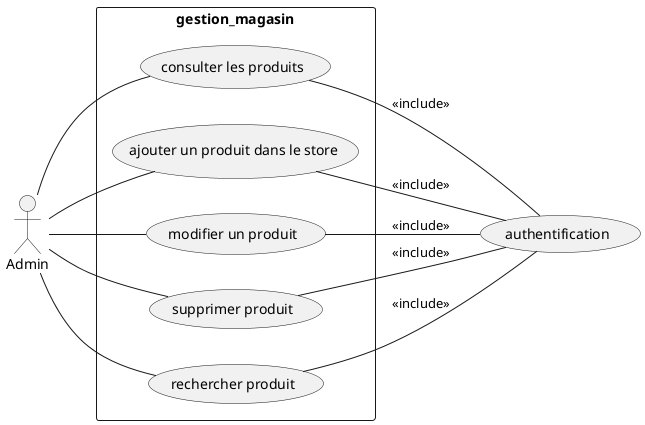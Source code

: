@startuml gestion_magasin
left to right direction

actor Admin

rectangle gestion_magasin{
    usecase "consulter les produits" as UC1
    usecase "ajouter un produit dans le store" as UC2
    usecase "modifier un produit" as UC3
    usecase "supprimer produit" as UC4
    usecase "rechercher produit" as UC5
}

Admin -- UC1
Admin -- UC2
Admin -- UC3
Admin -- UC4
Admin -- UC5


usecase "authentification" as Auth

UC1 -- (Auth) : <<include>>
UC2 -- (Auth) : <<include>>
UC3 -- (Auth) : <<include>>
UC4 -- (Auth) : <<include>>
UC5 -- (Auth) : <<include>>